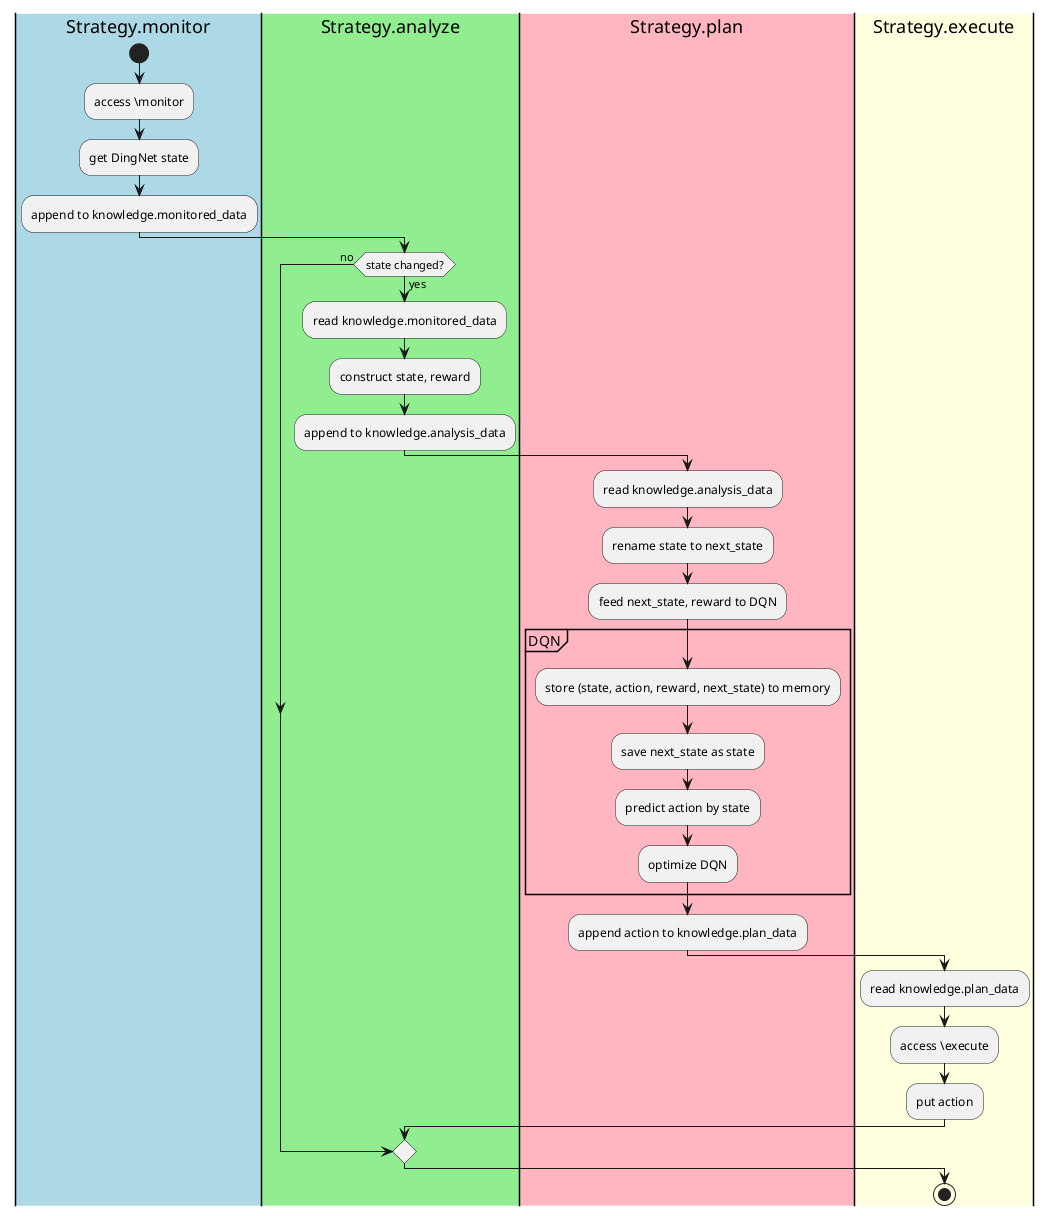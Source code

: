 @startuml
'https://plantuml.com/activity-diagram-beta

|#LightBlue|Strategy.monitor|
start
:access \monitor;
:get DingNet state;
:append to knowledge.monitored_data;
|#LightGreen|Strategy.analyze|
if (state changed?) then (yes)
  :read knowledge.monitored_data;
  :construct state, reward;
  :append to knowledge.analysis_data;

|#LightPink|Strategy.plan|
    :read knowledge.analysis_data;
    :rename state to next_state;
    :feed next_state, reward to DQN;
    group DQN
    :store (state, action, reward, next_state) to memory;
    :save next_state as state;
    :predict action by state;
    :optimize DQN;
    end group
    :append action to knowledge.plan_data;
|#LightYellow|Strategy.execute|
        :read knowledge.plan_data;
        :access \execute;
        :put action;
else (no)
endif
stop

@enduml
